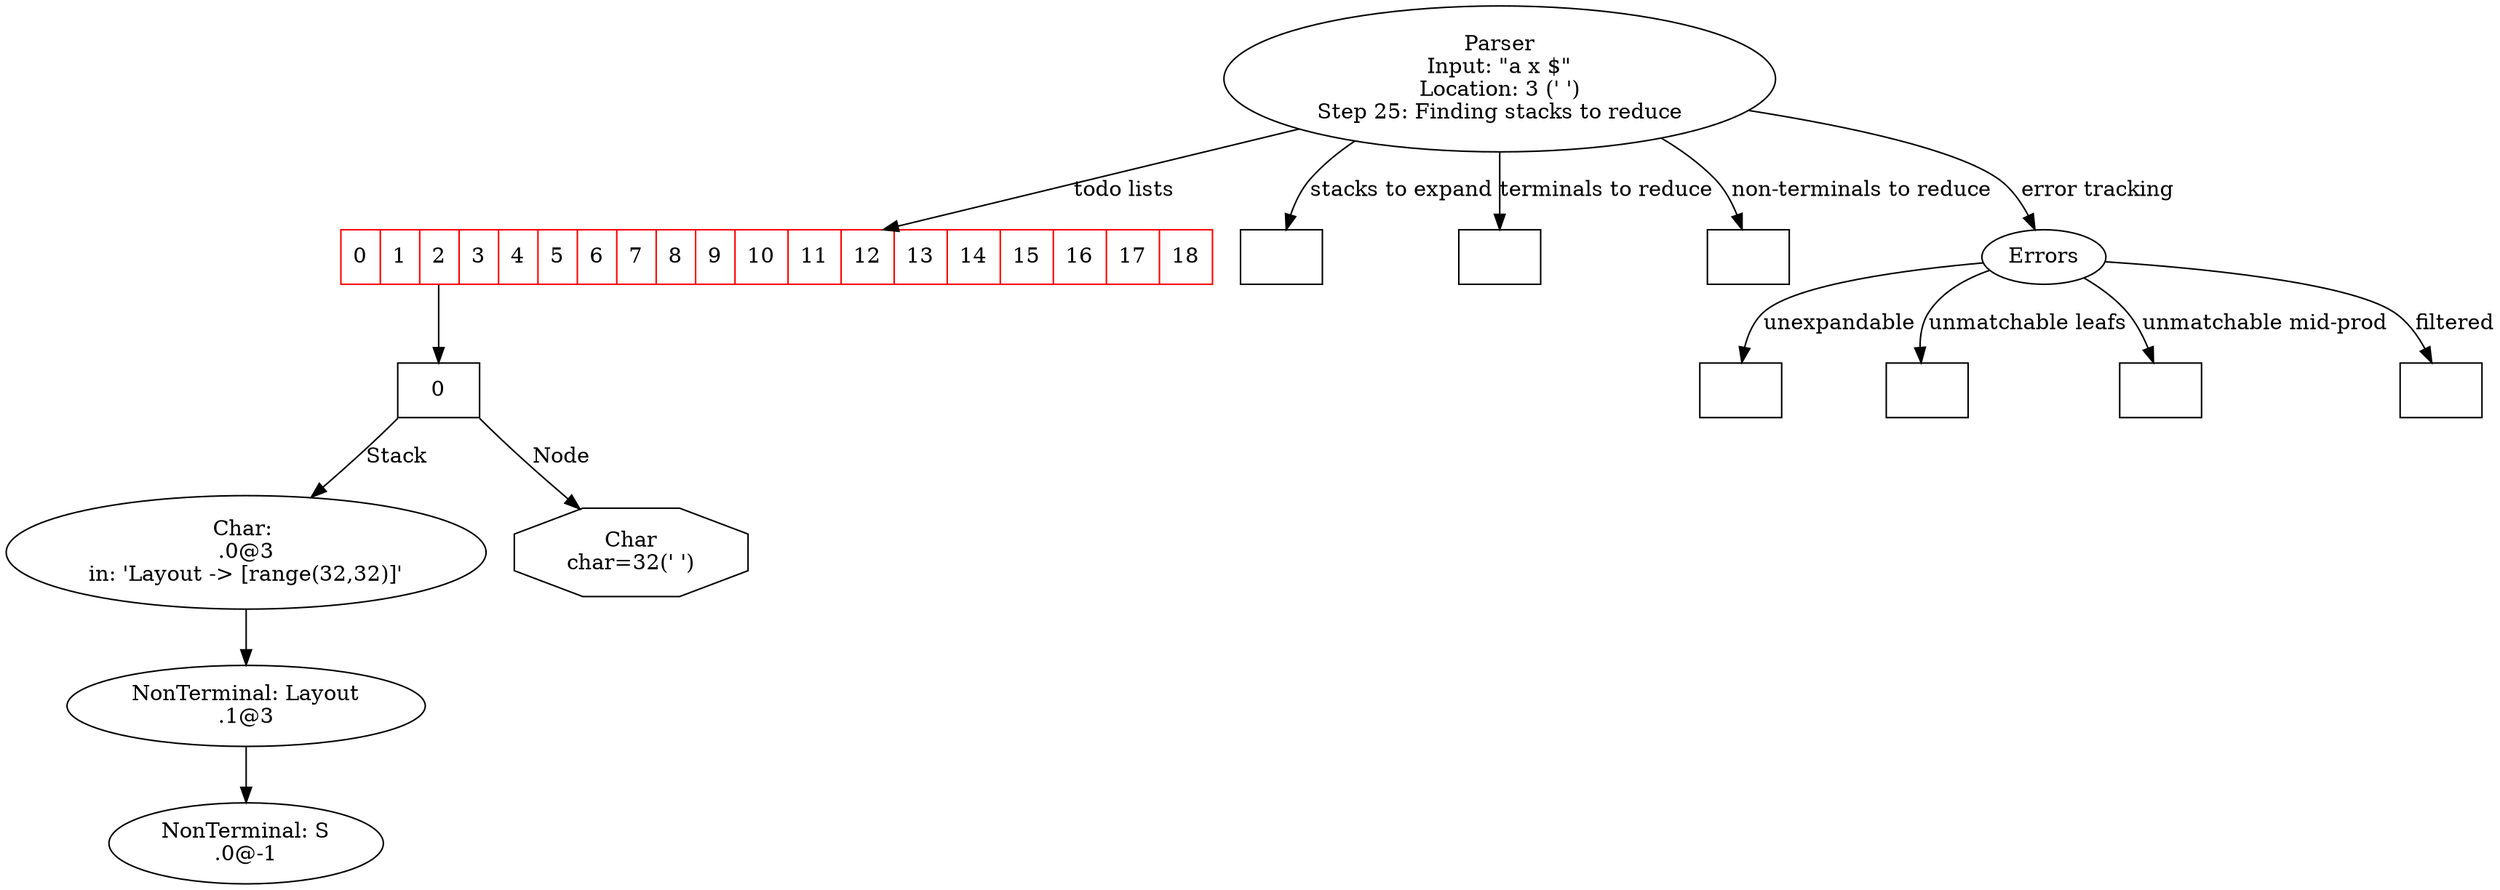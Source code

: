 digraph Parser {
"Parser"["label"="Parser\nInput: \"a x $\"\nLocation: 3 (' ')\nStep 25: Finding stacks to reduce"];
"todo-2"["label"="<0> 0", "shape"="record"];
"92"["label"="Char: \n.0@3\nin: 'Layout -> [range(32,32)]'"];
"36"["label"="NonTerminal: Layout\n.1@3"];
"-1"["label"="NonTerminal: S\n.0@-1"];
"36" -> "-1";
"92" -> "36";
"todo-2":"0":sw -> "92"["label"="Stack"];
"2082353865"["shape"="octagon", "label"="Char\nchar=32(' ')"];
"todo-2":"0":se -> "2082353865"["label"="Node"];
"todoLists":"2" -> "todo-2";
"todoLists"["label"="<0> 0 | <1> 1 | <2> 2 | <3> 3 | <4> 4 | <5> 5 | <6> 6 | <7> 7 | <8> 8 | <9> 9 | <10> 10 | <11> 11 | <12> 12 | <13> 13 | <14> 14 | <15> 15 | <16> 16 | <17> 17 | <18> 18", "shape"="record", "color"="red"];
"Parser" -> "todoLists"["label"="todo lists"];
"stacksToExpand"["label"="", "shape"="record"];
"Parser" -> "stacksToExpand"["label"="stacks to expand"];
"terminalsToReduce"["label"="", "shape"="record"];
"Parser" -> "terminalsToReduce"["label"="terminals to reduce"];
"nonTerminalsToReduce"["label"="", "shape"="record"];
"Parser" -> "nonTerminalsToReduce"["label"="non-terminals to reduce"];
"unexpandableNodes"["label"="", "shape"="record"];
"unmatchableLeafNodes"["label"="", "shape"="record"];
"unmatchableMidProductionNodes"["shape"="record", "label"=""];
"filteredNodes"["label"="", "shape"="record"];
"error"["label"="Errors"];
"Parser" -> "error"["label"="error tracking"];
"error" -> "unexpandableNodes"["label"="unexpandable"];
"error" -> "unmatchableLeafNodes"["label"="unmatchable leafs"];
"error" -> "unmatchableMidProductionNodes"["label"="unmatchable mid-prod"];
"error" -> "filteredNodes"["label"="filtered"];
}
